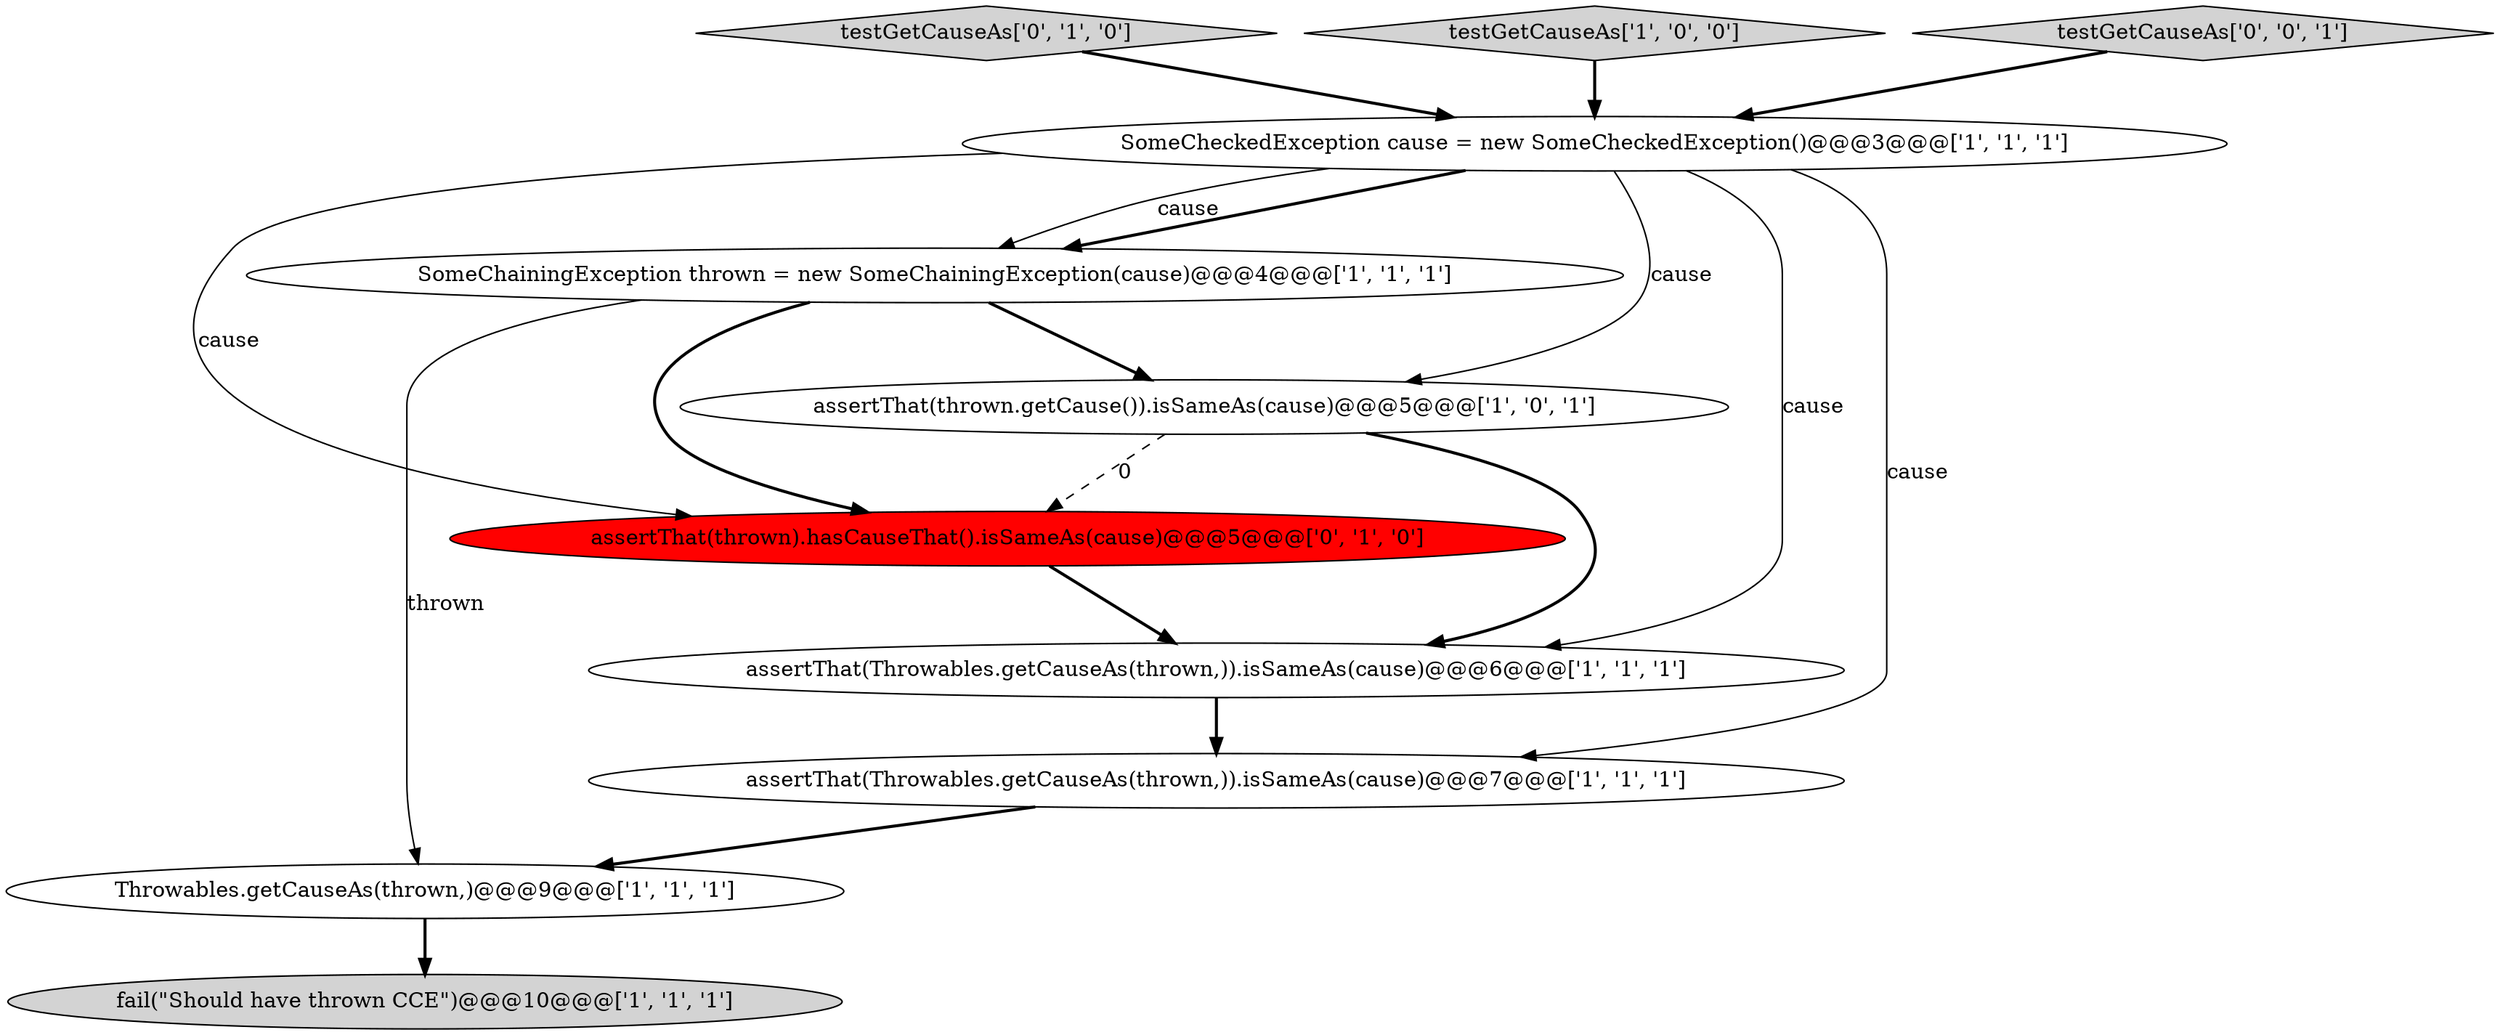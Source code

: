 digraph {
9 [style = filled, label = "testGetCauseAs['0', '1', '0']", fillcolor = lightgray, shape = diamond image = "AAA0AAABBB2BBB"];
7 [style = filled, label = "testGetCauseAs['1', '0', '0']", fillcolor = lightgray, shape = diamond image = "AAA0AAABBB1BBB"];
0 [style = filled, label = "fail(\"Should have thrown CCE\")@@@10@@@['1', '1', '1']", fillcolor = lightgray, shape = ellipse image = "AAA0AAABBB1BBB"];
6 [style = filled, label = "SomeCheckedException cause = new SomeCheckedException()@@@3@@@['1', '1', '1']", fillcolor = white, shape = ellipse image = "AAA0AAABBB1BBB"];
2 [style = filled, label = "assertThat(thrown.getCause()).isSameAs(cause)@@@5@@@['1', '0', '1']", fillcolor = white, shape = ellipse image = "AAA0AAABBB1BBB"];
3 [style = filled, label = "Throwables.getCauseAs(thrown,)@@@9@@@['1', '1', '1']", fillcolor = white, shape = ellipse image = "AAA0AAABBB1BBB"];
5 [style = filled, label = "assertThat(Throwables.getCauseAs(thrown,)).isSameAs(cause)@@@7@@@['1', '1', '1']", fillcolor = white, shape = ellipse image = "AAA0AAABBB1BBB"];
10 [style = filled, label = "testGetCauseAs['0', '0', '1']", fillcolor = lightgray, shape = diamond image = "AAA0AAABBB3BBB"];
1 [style = filled, label = "SomeChainingException thrown = new SomeChainingException(cause)@@@4@@@['1', '1', '1']", fillcolor = white, shape = ellipse image = "AAA0AAABBB1BBB"];
8 [style = filled, label = "assertThat(thrown).hasCauseThat().isSameAs(cause)@@@5@@@['0', '1', '0']", fillcolor = red, shape = ellipse image = "AAA1AAABBB2BBB"];
4 [style = filled, label = "assertThat(Throwables.getCauseAs(thrown,)).isSameAs(cause)@@@6@@@['1', '1', '1']", fillcolor = white, shape = ellipse image = "AAA0AAABBB1BBB"];
5->3 [style = bold, label=""];
6->2 [style = solid, label="cause"];
6->1 [style = bold, label=""];
6->1 [style = solid, label="cause"];
1->2 [style = bold, label=""];
6->5 [style = solid, label="cause"];
1->8 [style = bold, label=""];
8->4 [style = bold, label=""];
1->3 [style = solid, label="thrown"];
6->4 [style = solid, label="cause"];
2->4 [style = bold, label=""];
4->5 [style = bold, label=""];
10->6 [style = bold, label=""];
6->8 [style = solid, label="cause"];
2->8 [style = dashed, label="0"];
3->0 [style = bold, label=""];
7->6 [style = bold, label=""];
9->6 [style = bold, label=""];
}

